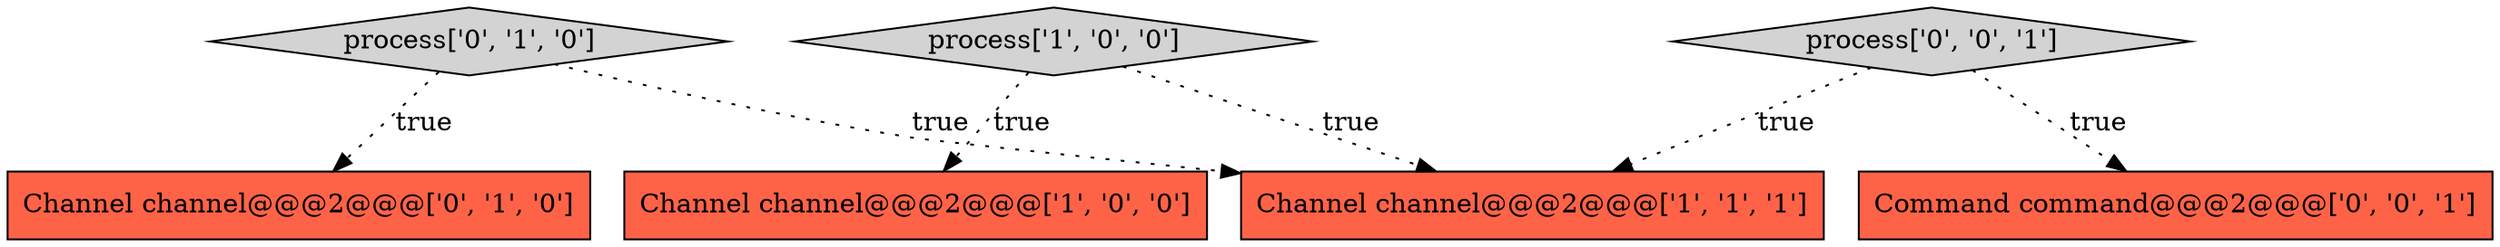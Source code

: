 digraph {
4 [style = filled, label = "process['0', '1', '0']", fillcolor = lightgray, shape = diamond image = "AAA0AAABBB2BBB"];
1 [style = filled, label = "Channel channel@@@2@@@['1', '0', '0']", fillcolor = tomato, shape = box image = "AAA0AAABBB1BBB"];
0 [style = filled, label = "process['1', '0', '0']", fillcolor = lightgray, shape = diamond image = "AAA0AAABBB1BBB"];
3 [style = filled, label = "Channel channel@@@2@@@['0', '1', '0']", fillcolor = tomato, shape = box image = "AAA0AAABBB2BBB"];
2 [style = filled, label = "Channel channel@@@2@@@['1', '1', '1']", fillcolor = tomato, shape = box image = "AAA0AAABBB1BBB"];
5 [style = filled, label = "process['0', '0', '1']", fillcolor = lightgray, shape = diamond image = "AAA0AAABBB3BBB"];
6 [style = filled, label = "Command command@@@2@@@['0', '0', '1']", fillcolor = tomato, shape = box image = "AAA0AAABBB3BBB"];
0->2 [style = dotted, label="true"];
5->6 [style = dotted, label="true"];
0->1 [style = dotted, label="true"];
4->3 [style = dotted, label="true"];
5->2 [style = dotted, label="true"];
4->2 [style = dotted, label="true"];
}
